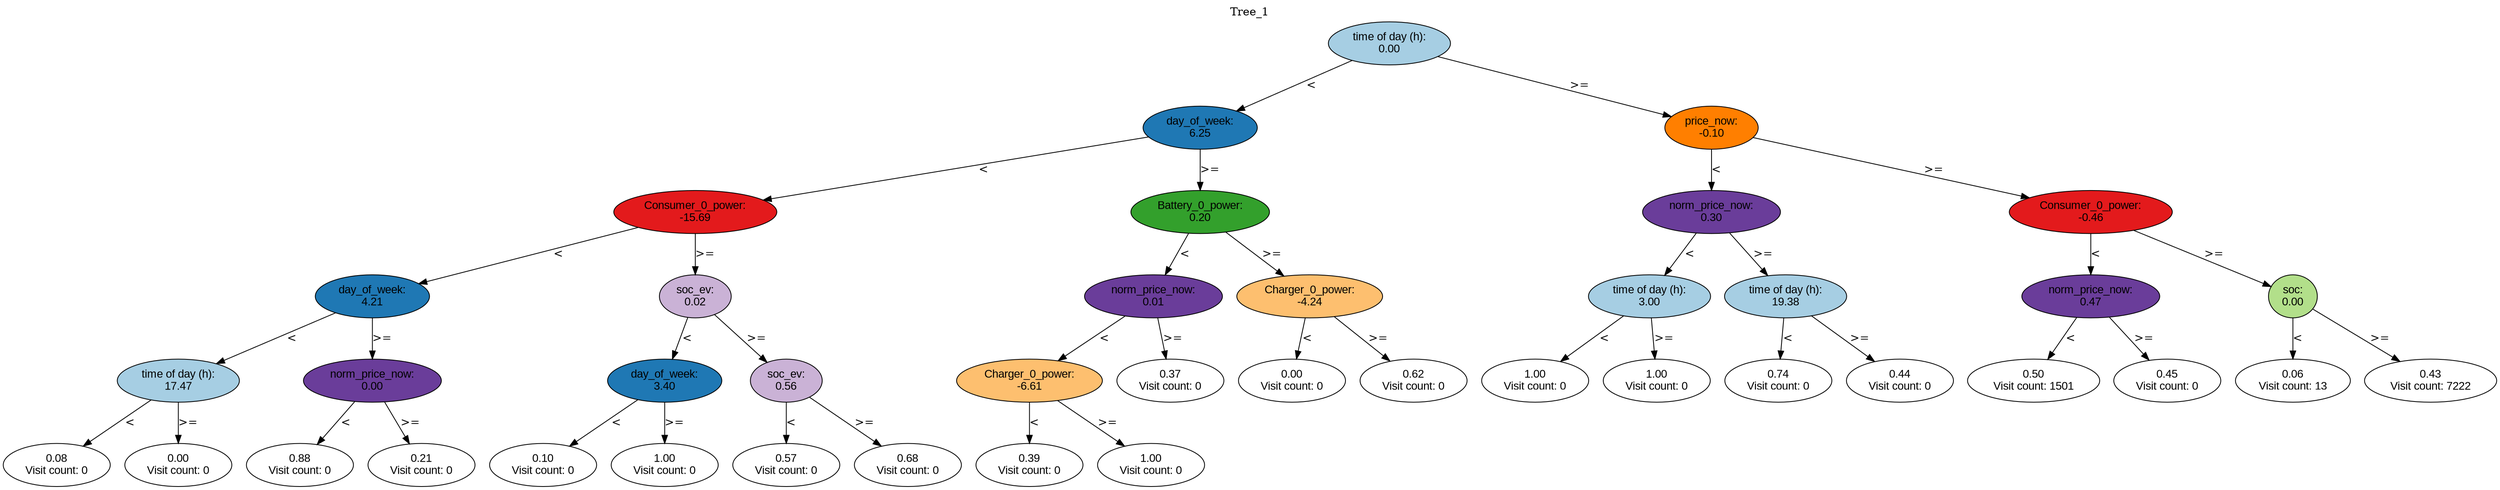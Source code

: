 digraph BST {
    node [fontname="Arial" style=filled colorscheme=paired12];
    0 [ label = "time of day (h):
0.00" fillcolor=1];
    1 [ label = "day_of_week:
6.25" fillcolor=2];
    2 [ label = "Consumer_0_power:
-15.69" fillcolor=6];
    3 [ label = "day_of_week:
4.21" fillcolor=2];
    4 [ label = "time of day (h):
17.47" fillcolor=1];
    5 [ label = "0.08
Visit count: 0" fillcolor=white];
    6 [ label = "0.00
Visit count: 0" fillcolor=white];
    7 [ label = "norm_price_now:
0.00" fillcolor=10];
    8 [ label = "0.88
Visit count: 0" fillcolor=white];
    9 [ label = "0.21
Visit count: 0" fillcolor=white];
    10 [ label = "soc_ev:
0.02" fillcolor=9];
    11 [ label = "day_of_week:
3.40" fillcolor=2];
    12 [ label = "0.10
Visit count: 0" fillcolor=white];
    13 [ label = "1.00
Visit count: 0" fillcolor=white];
    14 [ label = "soc_ev:
0.56" fillcolor=9];
    15 [ label = "0.57
Visit count: 0" fillcolor=white];
    16 [ label = "0.68
Visit count: 0" fillcolor=white];
    17 [ label = "Battery_0_power:
0.20" fillcolor=4];
    18 [ label = "norm_price_now:
0.01" fillcolor=10];
    19 [ label = "Charger_0_power:
-6.61" fillcolor=7];
    20 [ label = "0.39
Visit count: 0" fillcolor=white];
    21 [ label = "1.00
Visit count: 0" fillcolor=white];
    22 [ label = "0.37
Visit count: 0" fillcolor=white];
    23 [ label = "Charger_0_power:
-4.24" fillcolor=7];
    24 [ label = "0.00
Visit count: 0" fillcolor=white];
    25 [ label = "0.62
Visit count: 0" fillcolor=white];
    26 [ label = "price_now:
-0.10" fillcolor=8];
    27 [ label = "norm_price_now:
0.30" fillcolor=10];
    28 [ label = "time of day (h):
3.00" fillcolor=1];
    29 [ label = "1.00
Visit count: 0" fillcolor=white];
    30 [ label = "1.00
Visit count: 0" fillcolor=white];
    31 [ label = "time of day (h):
19.38" fillcolor=1];
    32 [ label = "0.74
Visit count: 0" fillcolor=white];
    33 [ label = "0.44
Visit count: 0" fillcolor=white];
    34 [ label = "Consumer_0_power:
-0.46" fillcolor=6];
    35 [ label = "norm_price_now:
0.47" fillcolor=10];
    36 [ label = "0.50
Visit count: 1501" fillcolor=white];
    37 [ label = "0.45
Visit count: 0" fillcolor=white];
    38 [ label = "soc:
0.00" fillcolor=3];
    39 [ label = "0.06
Visit count: 13" fillcolor=white];
    40 [ label = "0.43
Visit count: 7222" fillcolor=white];

    0  -> 1[ label = "<"];
    0  -> 26[ label = ">="];
    1  -> 2[ label = "<"];
    1  -> 17[ label = ">="];
    2  -> 3[ label = "<"];
    2  -> 10[ label = ">="];
    3  -> 4[ label = "<"];
    3  -> 7[ label = ">="];
    4  -> 5[ label = "<"];
    4  -> 6[ label = ">="];
    7  -> 8[ label = "<"];
    7  -> 9[ label = ">="];
    10  -> 11[ label = "<"];
    10  -> 14[ label = ">="];
    11  -> 12[ label = "<"];
    11  -> 13[ label = ">="];
    14  -> 15[ label = "<"];
    14  -> 16[ label = ">="];
    17  -> 18[ label = "<"];
    17  -> 23[ label = ">="];
    18  -> 19[ label = "<"];
    18  -> 22[ label = ">="];
    19  -> 20[ label = "<"];
    19  -> 21[ label = ">="];
    23  -> 24[ label = "<"];
    23  -> 25[ label = ">="];
    26  -> 27[ label = "<"];
    26  -> 34[ label = ">="];
    27  -> 28[ label = "<"];
    27  -> 31[ label = ">="];
    28  -> 29[ label = "<"];
    28  -> 30[ label = ">="];
    31  -> 32[ label = "<"];
    31  -> 33[ label = ">="];
    34  -> 35[ label = "<"];
    34  -> 38[ label = ">="];
    35  -> 36[ label = "<"];
    35  -> 37[ label = ">="];
    38  -> 39[ label = "<"];
    38  -> 40[ label = ">="];

    labelloc="t";
    label="Tree_1";
}